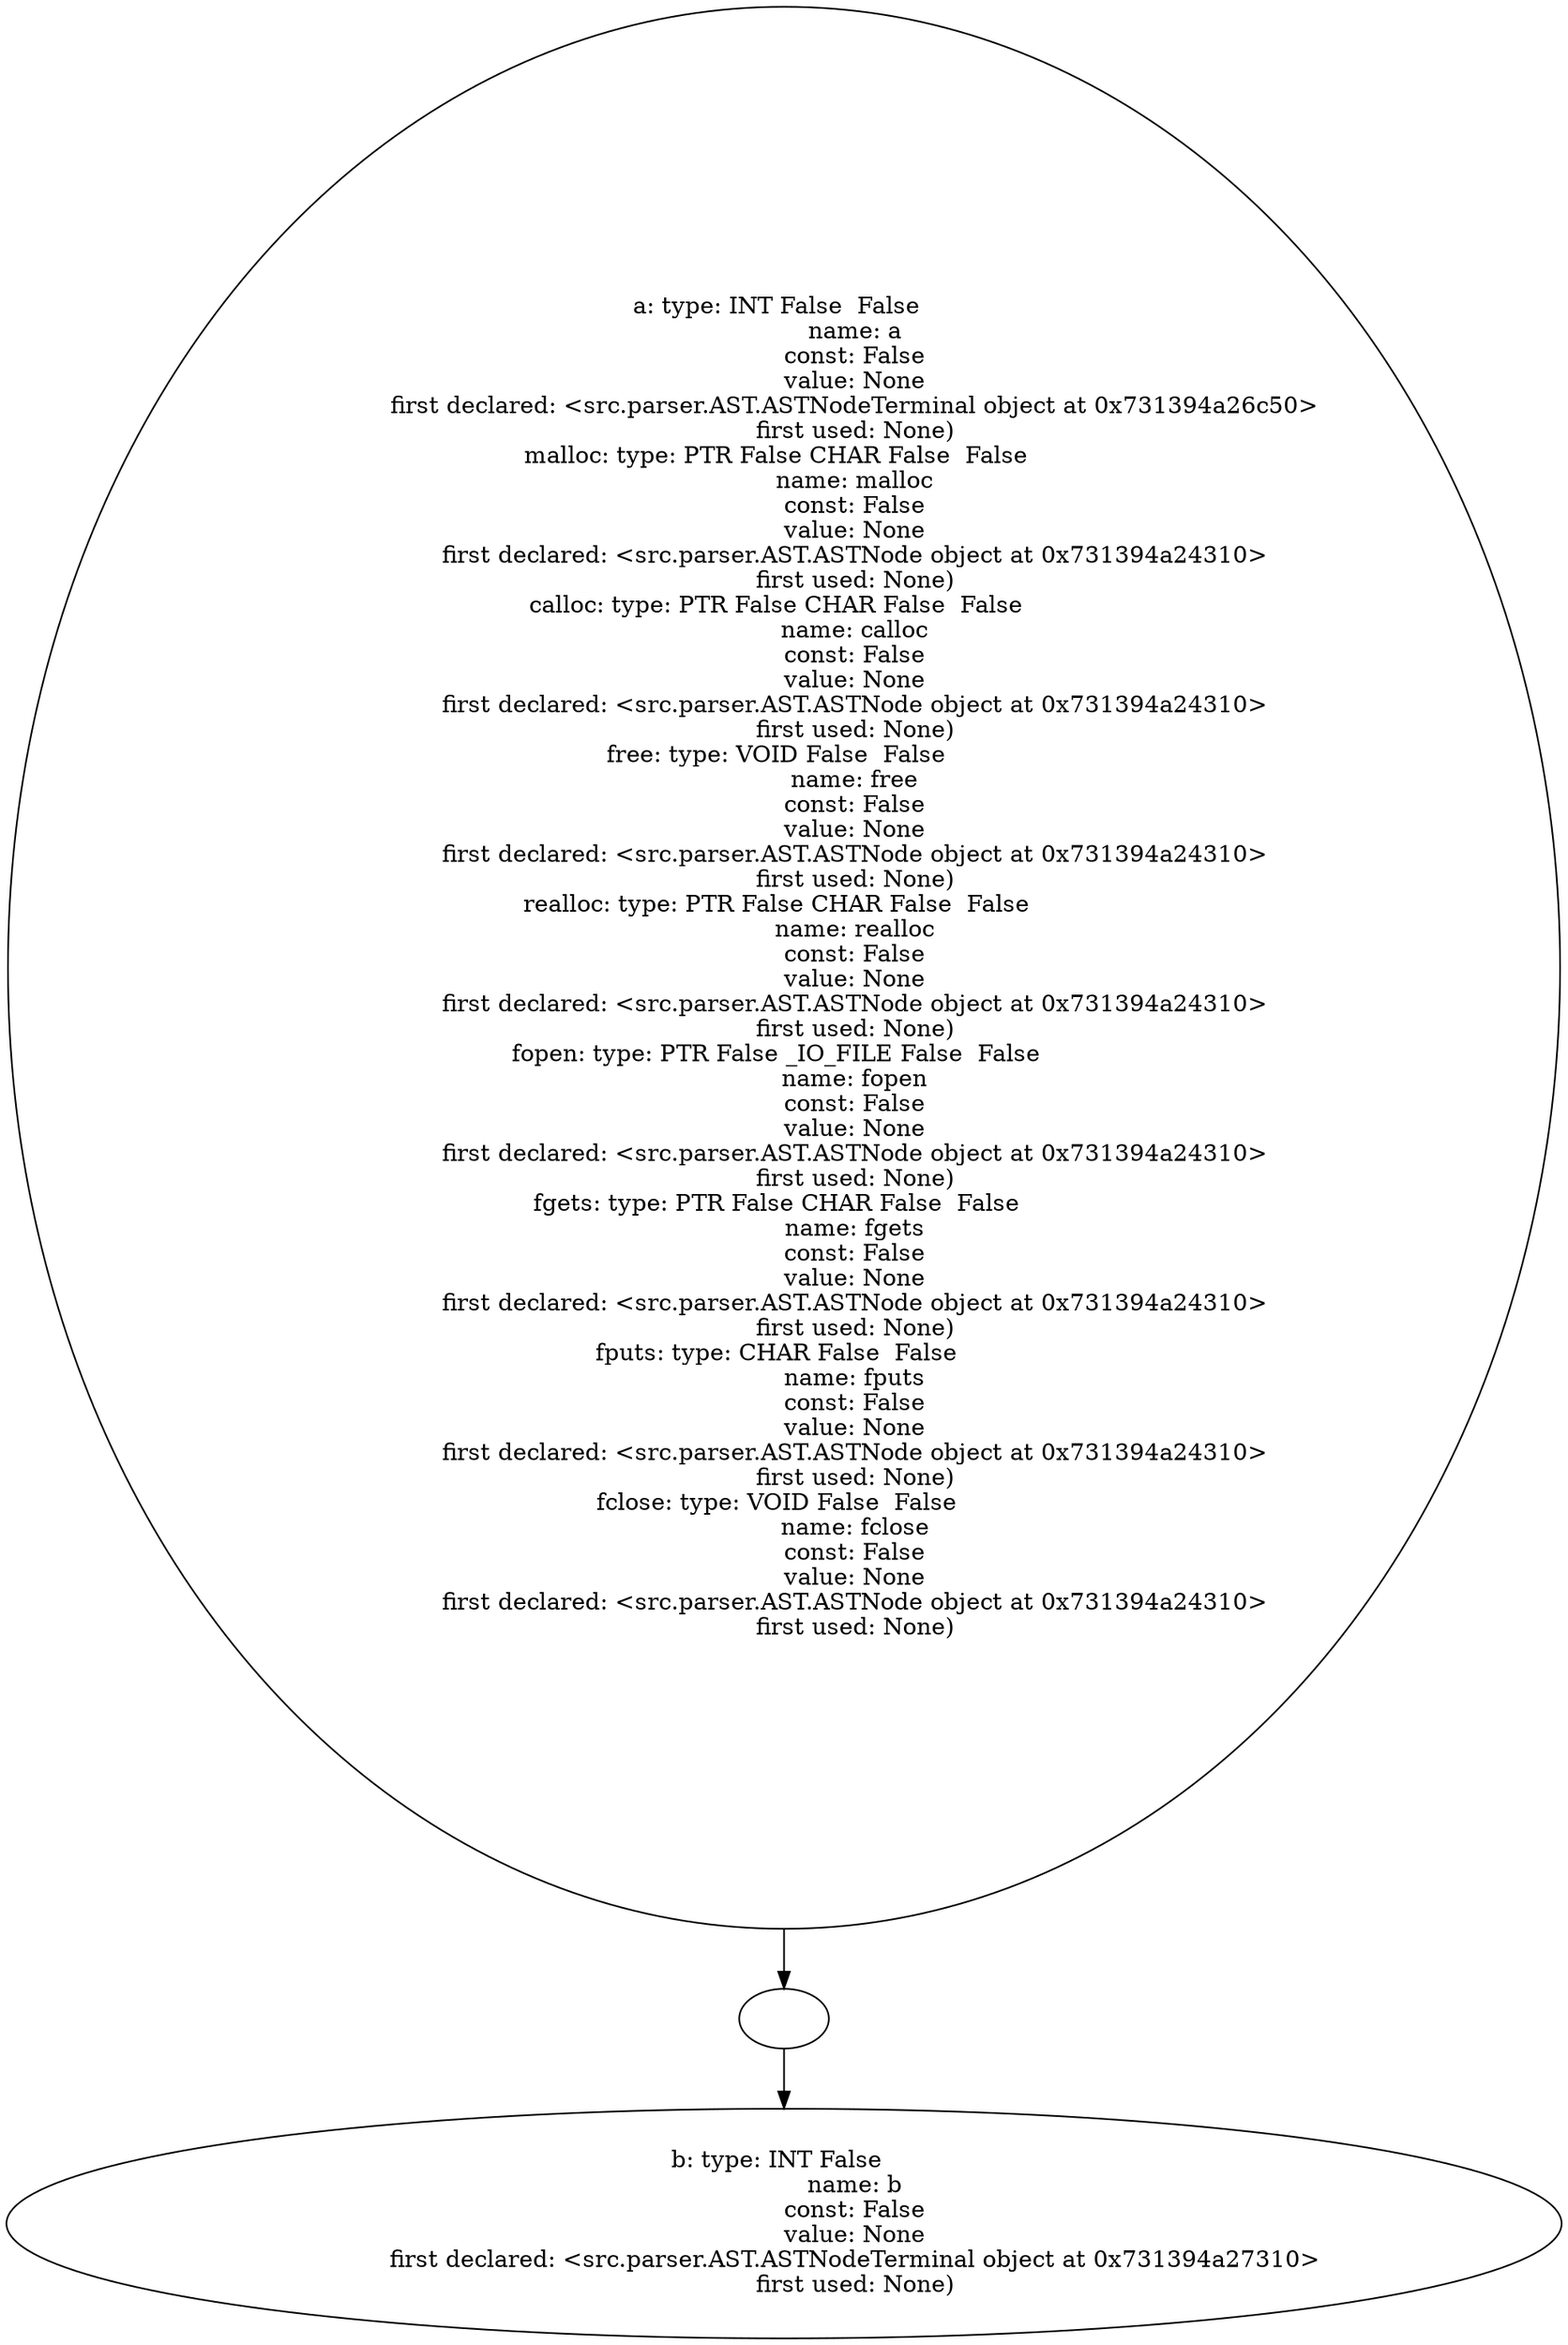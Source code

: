 digraph AST {
  "126527935249664" [label="a: type: INT False  False  
                   name: a
                   const: False
                   value: None
                   first declared: <src.parser.AST.ASTNodeTerminal object at 0x731394a26c50>
                   first used: None)
malloc: type: PTR False CHAR False  False  
                   name: malloc
                   const: False
                   value: None
                   first declared: <src.parser.AST.ASTNode object at 0x731394a24310>
                   first used: None)
calloc: type: PTR False CHAR False  False  
                   name: calloc
                   const: False
                   value: None
                   first declared: <src.parser.AST.ASTNode object at 0x731394a24310>
                   first used: None)
free: type: VOID False  False  
                   name: free
                   const: False
                   value: None
                   first declared: <src.parser.AST.ASTNode object at 0x731394a24310>
                   first used: None)
realloc: type: PTR False CHAR False  False  
                   name: realloc
                   const: False
                   value: None
                   first declared: <src.parser.AST.ASTNode object at 0x731394a24310>
                   first used: None)
fopen: type: PTR False _IO_FILE False  False  
                   name: fopen
                   const: False
                   value: None
                   first declared: <src.parser.AST.ASTNode object at 0x731394a24310>
                   first used: None)
fgets: type: PTR False CHAR False  False  
                   name: fgets
                   const: False
                   value: None
                   first declared: <src.parser.AST.ASTNode object at 0x731394a24310>
                   first used: None)
fputs: type: CHAR False  False  
                   name: fputs
                   const: False
                   value: None
                   first declared: <src.parser.AST.ASTNode object at 0x731394a24310>
                   first used: None)
fclose: type: VOID False  False  
                   name: fclose
                   const: False
                   value: None
                   first declared: <src.parser.AST.ASTNode object at 0x731394a24310>
                   first used: None)"];
  "126527935249664" -> "126527935248272";
  "126527935248272" [label=""];
  "126527935248272" -> "126527935247600";
  "126527935247600" [label="b: type: INT False  
                   name: b
                   const: False
                   value: None
                   first declared: <src.parser.AST.ASTNodeTerminal object at 0x731394a27310>
                   first used: None)"];
}
